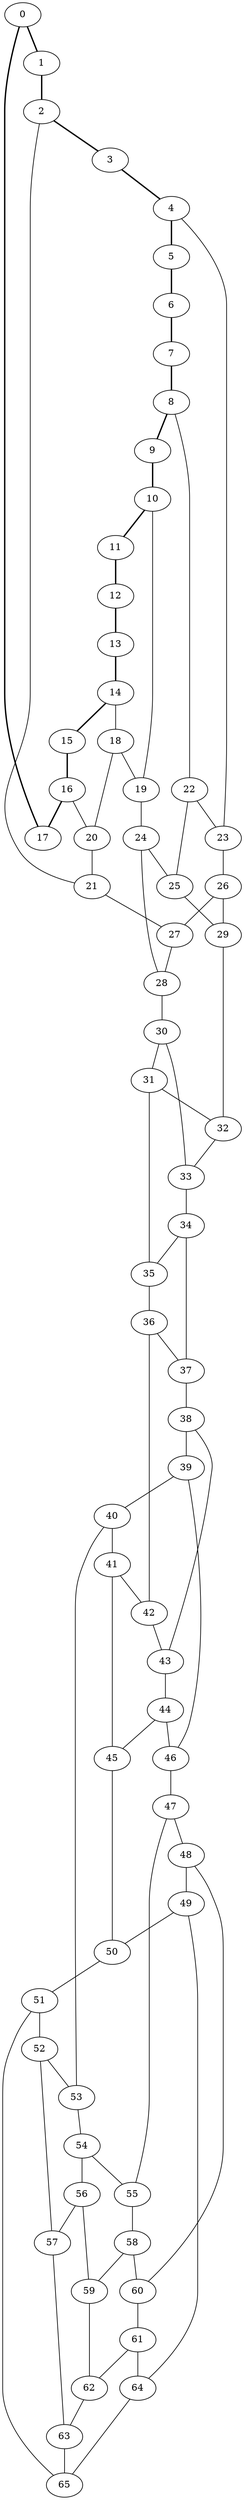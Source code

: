 //Inside of this graph isn't 3-connected
graph G {
0 [ pos = " 18.00,0.00!" ];
0 -- 1[style=bold];
0 -- 17[style=bold];
1 [ pos = " 16.91,6.16!" ];
1 -- 2[style=bold];
2 [ pos = " 13.79,11.57!" ];
2 -- 3[style=bold];
2 -- 21;
3 [ pos = " 9.00,15.59!" ];
3 -- 4[style=bold];
4 [ pos = " 3.13,17.73!" ];
4 -- 5[style=bold];
4 -- 23;
5 [ pos = " -3.13,17.73!" ];
5 -- 6[style=bold];
6 [ pos = " -9.00,15.59!" ];
6 -- 7[style=bold];
7 [ pos = " -13.79,11.57!" ];
7 -- 8[style=bold];
8 [ pos = " -16.91,6.16!" ];
8 -- 9[style=bold];
8 -- 22;
9 [ pos = " -18.00,0.00!" ];
9 -- 10[style=bold];
10 [ pos = " -16.91,-6.16!" ];
10 -- 11[style=bold];
10 -- 19;
11 [ pos = " -13.79,-11.57!" ];
11 -- 12[style=bold];
12 [ pos = " -9.00,-15.59!" ];
12 -- 13[style=bold];
13 [ pos = " -3.13,-17.73!" ];
13 -- 14[style=bold];
14 [ pos = " 3.13,-17.73!" ];
14 -- 15[style=bold];
14 -- 18;
15 [ pos = " 9.00,-15.59!" ];
15 -- 16[style=bold];
16 [ pos = " 13.79,-11.57!" ];
16 -- 17[style=bold];
16 -- 20;
17 [ pos = " 16.91,-6.16!" ];
18 -- 19;
18 -- 20;
19 -- 24;
20 -- 21;
21 -- 27;
22 -- 23;
22 -- 25;
23 -- 26;
24 -- 25;
24 -- 28;
25 -- 29;
26 -- 27;
26 -- 29;
27 -- 28;
28 -- 30;
29 -- 32;
30 -- 31;
30 -- 33;
31 -- 32;
31 -- 35;
32 -- 33;
33 -- 34;
34 -- 35;
34 -- 37;
35 -- 36;
36 -- 37;
36 -- 42;
37 -- 38;
38 -- 39;
38 -- 43;
39 -- 40;
39 -- 46;
40 -- 41;
40 -- 53;
41 -- 42;
41 -- 45;
42 -- 43;
43 -- 44;
44 -- 45;
44 -- 46;
45 -- 50;
46 -- 47;
47 -- 48;
47 -- 55;
48 -- 49;
48 -- 60;
49 -- 50;
49 -- 64;
50 -- 51;
51 -- 52;
51 -- 65;
52 -- 53;
52 -- 57;
53 -- 54;
54 -- 55;
54 -- 56;
55 -- 58;
56 -- 57;
56 -- 59;
57 -- 63;
58 -- 59;
58 -- 60;
59 -- 62;
60 -- 61;
61 -- 62;
61 -- 64;
62 -- 63;
63 -- 65;
64 -- 65;
}
